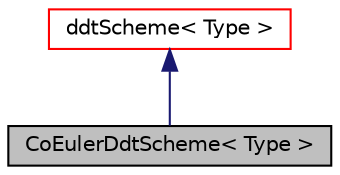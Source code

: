 digraph "CoEulerDdtScheme&lt; Type &gt;"
{
  bgcolor="transparent";
  edge [fontname="Helvetica",fontsize="10",labelfontname="Helvetica",labelfontsize="10"];
  node [fontname="Helvetica",fontsize="10",shape=record];
  Node1 [label="CoEulerDdtScheme\< Type \>",height=0.2,width=0.4,color="black", fillcolor="grey75", style="filled", fontcolor="black"];
  Node2 -> Node1 [dir="back",color="midnightblue",fontsize="10",style="solid",fontname="Helvetica"];
  Node2 [label="ddtScheme\< Type \>",height=0.2,width=0.4,color="red",URL="$a00508.html",tooltip="Abstract base class for ddt schemes. "];
}
